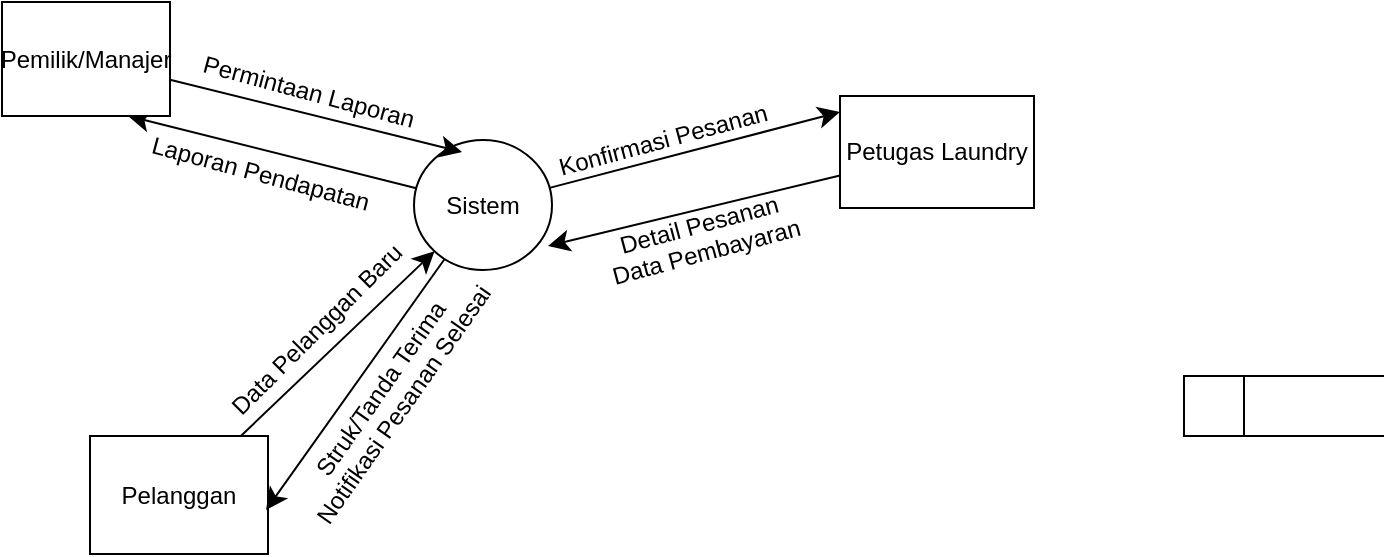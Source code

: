 <mxfile version="28.0.7">
  <diagram name="Page-1" id="pKop_bWa0kYiDdgowD11">
    <mxGraphModel dx="1111" dy="1127" grid="0" gridSize="10" guides="1" tooltips="1" connect="1" arrows="1" fold="1" page="0" pageScale="1" pageWidth="850" pageHeight="1100" math="0" shadow="0">
      <root>
        <mxCell id="0" />
        <mxCell id="1" parent="0" />
        <mxCell id="-oe8DqOweEPkjrdTcE47-1" value="" style="html=1;dashed=0;whiteSpace=wrap;shape=mxgraph.dfd.dataStoreID;align=left;spacingLeft=3;points=[[0,0],[0.5,0],[1,0],[0,0.5],[1,0.5],[0,1],[0.5,1],[1,1]];" vertex="1" parent="1">
          <mxGeometry x="525" y="49" width="100" height="30" as="geometry" />
        </mxCell>
        <mxCell id="-oe8DqOweEPkjrdTcE47-18" style="edgeStyle=none;curved=1;rounded=0;orthogonalLoop=1;jettySize=auto;html=1;entryX=0.75;entryY=1;entryDx=0;entryDy=0;fontSize=12;startSize=8;endSize=8;" edge="1" parent="1" source="-oe8DqOweEPkjrdTcE47-3" target="-oe8DqOweEPkjrdTcE47-5">
          <mxGeometry relative="1" as="geometry" />
        </mxCell>
        <mxCell id="-oe8DqOweEPkjrdTcE47-20" value="Laporan Pendapatan" style="edgeLabel;html=1;align=center;verticalAlign=middle;resizable=0;points=[];fontSize=12;rotation=15;" vertex="1" connectable="0" parent="-oe8DqOweEPkjrdTcE47-18">
          <mxGeometry x="0.099" relative="1" as="geometry">
            <mxPoint x="1" y="12" as="offset" />
          </mxGeometry>
        </mxCell>
        <mxCell id="-oe8DqOweEPkjrdTcE47-3" value="Sistem" style="shape=ellipse;html=1;dashed=0;whiteSpace=wrap;perimeter=ellipsePerimeter;" vertex="1" parent="1">
          <mxGeometry x="140" y="-69" width="69" height="65" as="geometry" />
        </mxCell>
        <mxCell id="-oe8DqOweEPkjrdTcE47-7" style="edgeStyle=none;curved=1;rounded=0;orthogonalLoop=1;jettySize=auto;html=1;fontSize=12;startSize=8;endSize=8;" edge="1" parent="1" source="-oe8DqOweEPkjrdTcE47-4" target="-oe8DqOweEPkjrdTcE47-3">
          <mxGeometry relative="1" as="geometry" />
        </mxCell>
        <mxCell id="-oe8DqOweEPkjrdTcE47-8" value="&lt;div&gt;Data&amp;nbsp;Pelanggan Baru&lt;/div&gt;&lt;div&gt;&lt;br&gt;&lt;/div&gt;" style="edgeLabel;html=1;align=center;verticalAlign=middle;resizable=0;points=[];fontSize=12;rotation=-45;labelBackgroundColor=none;" vertex="1" connectable="0" parent="-oe8DqOweEPkjrdTcE47-7">
          <mxGeometry x="0.053" y="-2" relative="1" as="geometry">
            <mxPoint x="-10" y="-1" as="offset" />
          </mxGeometry>
        </mxCell>
        <mxCell id="-oe8DqOweEPkjrdTcE47-4" value="Pelanggan" style="html=1;dashed=0;whiteSpace=wrap;" vertex="1" parent="1">
          <mxGeometry x="-22" y="79" width="89" height="59" as="geometry" />
        </mxCell>
        <mxCell id="-oe8DqOweEPkjrdTcE47-5" value="Pemilik/Manajer" style="html=1;dashed=0;whiteSpace=wrap;" vertex="1" parent="1">
          <mxGeometry x="-66" y="-138" width="84" height="57" as="geometry" />
        </mxCell>
        <mxCell id="-oe8DqOweEPkjrdTcE47-6" value="Petugas Laundry" style="html=1;dashed=0;whiteSpace=wrap;" vertex="1" parent="1">
          <mxGeometry x="353" y="-91" width="97" height="56" as="geometry" />
        </mxCell>
        <mxCell id="-oe8DqOweEPkjrdTcE47-10" style="edgeStyle=none;curved=1;rounded=0;orthogonalLoop=1;jettySize=auto;html=1;entryX=0.989;entryY=0.627;entryDx=0;entryDy=0;entryPerimeter=0;fontSize=12;startSize=8;endSize=8;" edge="1" parent="1" source="-oe8DqOweEPkjrdTcE47-3" target="-oe8DqOweEPkjrdTcE47-4">
          <mxGeometry relative="1" as="geometry" />
        </mxCell>
        <mxCell id="-oe8DqOweEPkjrdTcE47-11" value="&lt;div&gt;&lt;br&gt;&lt;/div&gt;&lt;div&gt;&lt;br&gt;&lt;/div&gt;&lt;div&gt;Struk/Tanda Terima&lt;/div&gt;&lt;div&gt;Notifikasi Pesanan Selesai&lt;/div&gt;" style="edgeLabel;html=1;align=center;verticalAlign=middle;resizable=0;points=[];fontSize=12;rotation=-55;labelBackgroundColor=none;" vertex="1" connectable="0" parent="-oe8DqOweEPkjrdTcE47-10">
          <mxGeometry x="-0.045" relative="1" as="geometry">
            <mxPoint x="4" y="1" as="offset" />
          </mxGeometry>
        </mxCell>
        <mxCell id="-oe8DqOweEPkjrdTcE47-12" style="edgeStyle=none;curved=1;rounded=0;orthogonalLoop=1;jettySize=auto;html=1;entryX=0;entryY=0.143;entryDx=0;entryDy=0;entryPerimeter=0;fontSize=12;startSize=8;endSize=8;" edge="1" parent="1" source="-oe8DqOweEPkjrdTcE47-3" target="-oe8DqOweEPkjrdTcE47-6">
          <mxGeometry relative="1" as="geometry" />
        </mxCell>
        <mxCell id="-oe8DqOweEPkjrdTcE47-16" value="&lt;div&gt;Konfirmasi Pesanan&lt;/div&gt;&lt;div&gt;&lt;br&gt;&lt;/div&gt;" style="edgeLabel;html=1;align=center;verticalAlign=middle;resizable=0;points=[];fontSize=12;rotation=-15;labelBackgroundColor=none;" vertex="1" connectable="0" parent="-oe8DqOweEPkjrdTcE47-12">
          <mxGeometry x="-0.192" y="2" relative="1" as="geometry">
            <mxPoint as="offset" />
          </mxGeometry>
        </mxCell>
        <mxCell id="-oe8DqOweEPkjrdTcE47-14" style="edgeStyle=none;curved=1;rounded=0;orthogonalLoop=1;jettySize=auto;html=1;entryX=0.971;entryY=0.815;entryDx=0;entryDy=0;entryPerimeter=0;fontSize=12;startSize=8;endSize=8;" edge="1" parent="1" source="-oe8DqOweEPkjrdTcE47-6" target="-oe8DqOweEPkjrdTcE47-3">
          <mxGeometry relative="1" as="geometry" />
        </mxCell>
        <mxCell id="-oe8DqOweEPkjrdTcE47-15" value="&lt;div&gt;&lt;br&gt;&lt;/div&gt;&lt;div&gt;&lt;br&gt;&lt;/div&gt;&lt;div&gt;Detail Pesanan&lt;/div&gt;&lt;div&gt;Data Pembayaran&lt;/div&gt;" style="edgeLabel;html=1;align=center;verticalAlign=middle;resizable=0;points=[];fontSize=12;rotation=-15;labelBackgroundColor=none;" vertex="1" connectable="0" parent="-oe8DqOweEPkjrdTcE47-14">
          <mxGeometry x="-0.004" y="-1" relative="1" as="geometry">
            <mxPoint as="offset" />
          </mxGeometry>
        </mxCell>
        <mxCell id="-oe8DqOweEPkjrdTcE47-17" style="edgeStyle=none;curved=1;rounded=0;orthogonalLoop=1;jettySize=auto;html=1;entryX=0.348;entryY=0.092;entryDx=0;entryDy=0;entryPerimeter=0;fontSize=12;startSize=8;endSize=8;" edge="1" parent="1" source="-oe8DqOweEPkjrdTcE47-5" target="-oe8DqOweEPkjrdTcE47-3">
          <mxGeometry relative="1" as="geometry" />
        </mxCell>
        <mxCell id="-oe8DqOweEPkjrdTcE47-19" value="Permintaan Laporan" style="edgeLabel;html=1;align=center;verticalAlign=middle;resizable=0;points=[];fontSize=12;rotation=15;" vertex="1" connectable="0" parent="-oe8DqOweEPkjrdTcE47-17">
          <mxGeometry x="-0.074" y="2" relative="1" as="geometry">
            <mxPoint x="1" y="-9" as="offset" />
          </mxGeometry>
        </mxCell>
      </root>
    </mxGraphModel>
  </diagram>
</mxfile>
